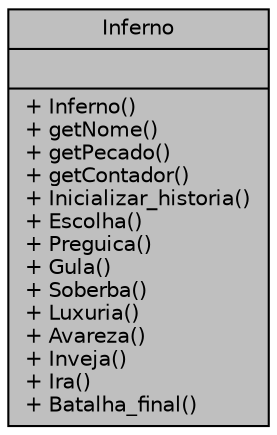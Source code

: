 digraph "Inferno"
{
 // LATEX_PDF_SIZE
  edge [fontname="Helvetica",fontsize="10",labelfontname="Helvetica",labelfontsize="10"];
  node [fontname="Helvetica",fontsize="10",shape=record];
  Node1 [label="{Inferno\n||+ Inferno()\l+ getNome()\l+ getPecado()\l+ getContador()\l+ Inicializar_historia()\l+ Escolha()\l+ Preguica()\l+ Gula()\l+ Soberba()\l+ Luxuria()\l+ Avareza()\l+ Inveja()\l+ Ira()\l+ Batalha_final()\l}",height=0.2,width=0.4,color="black", fillcolor="grey75", style="filled", fontcolor="black",tooltip="printa na tela toda a história do inferno, implementa batalhas e faz as escolhas do jogo"];
}
